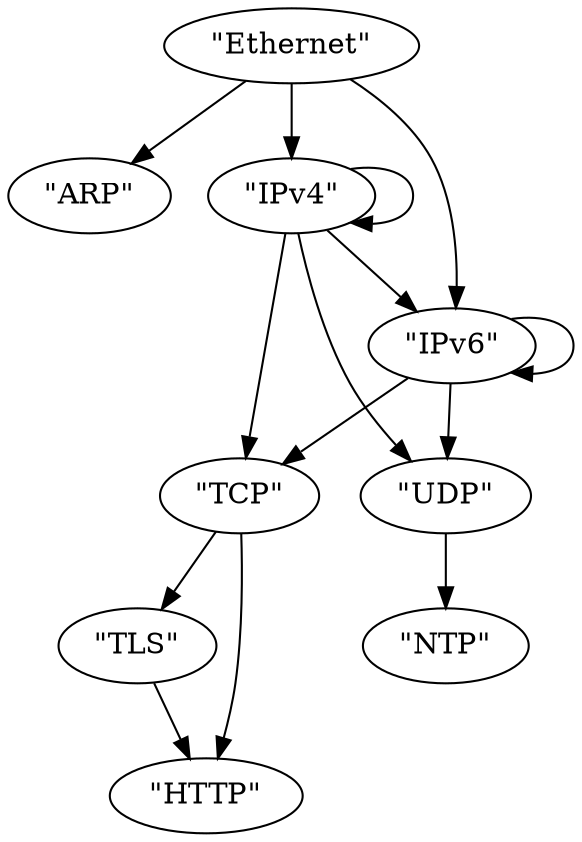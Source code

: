 digraph {
    0 [label="\"Ethernet\""]
    1 [label="\"ARP\""]
    2 [label="\"IPv4\""]
    3 [label="\"IPv6\""]
    4 [label="\"TCP\""]
    5 [label="\"UDP\""]
    6 [label="\"TLS\""]
    7 [label="\"HTTP\""]
    8 [label="\"NTP\""]
    0 -> 1
    0 -> 2
    0 -> 3
    2 -> 3
    2 -> 2
    3 -> 3
    2 -> 4
    3 -> 4
    2 -> 5
    3 -> 5
    4 -> 6
    4 -> 7
    6 -> 7
    5 -> 8
}
